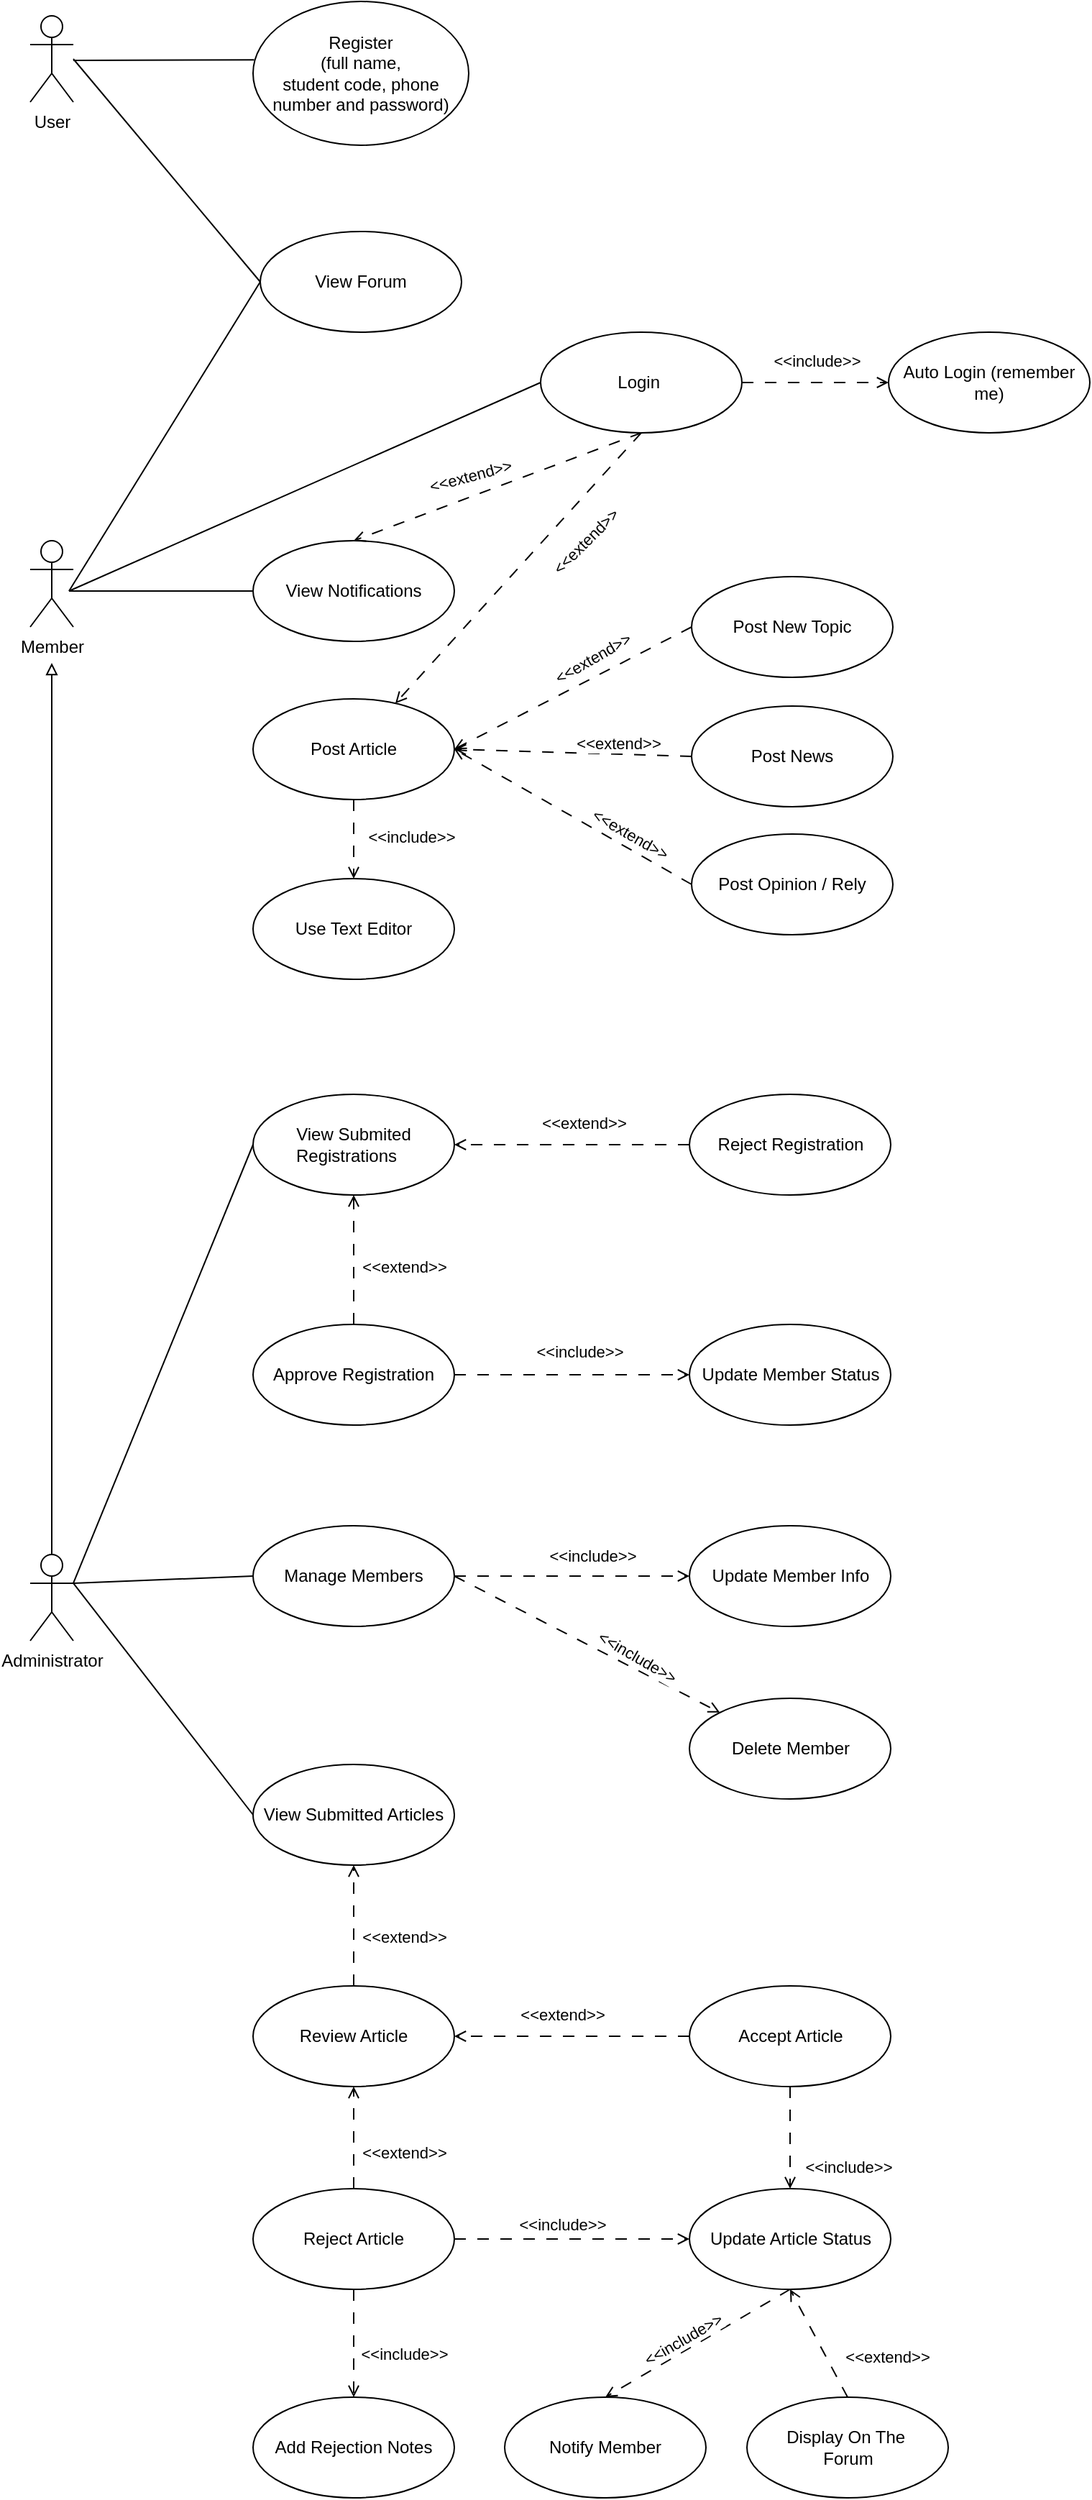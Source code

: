 <mxfile version="28.2.5">
  <diagram name="Trang-1" id="HNTyj46F1GqtxQFlg_Cn">
    <mxGraphModel dx="868" dy="522" grid="1" gridSize="10" guides="1" tooltips="1" connect="1" arrows="0" fold="1" page="1" pageScale="1" pageWidth="827" pageHeight="1169" math="0" shadow="0">
      <root>
        <mxCell id="0" />
        <mxCell id="1" parent="0" />
        <mxCell id="HEWgackupwn8UVRWg0lF-1" value="User" style="shape=umlActor;verticalLabelPosition=bottom;verticalAlign=top;html=1;" parent="1" vertex="1">
          <mxGeometry x="53" y="40" width="30" height="60" as="geometry" />
        </mxCell>
        <mxCell id="HEWgackupwn8UVRWg0lF-8" value="View Forum" style="ellipse;whiteSpace=wrap;html=1;" parent="1" vertex="1">
          <mxGeometry x="213" y="190.0" width="140" height="70" as="geometry" />
        </mxCell>
        <mxCell id="HEWgackupwn8UVRWg0lF-9" value="Member" style="shape=umlActor;verticalLabelPosition=bottom;verticalAlign=top;html=1;" parent="1" vertex="1">
          <mxGeometry x="53" y="405" width="30" height="60" as="geometry" />
        </mxCell>
        <mxCell id="HEWgackupwn8UVRWg0lF-22" value="" style="rounded=0;orthogonalLoop=1;jettySize=auto;html=1;dashed=1;dashPattern=8 8;endArrow=open;endFill=0;" parent="1" source="HEWgackupwn8UVRWg0lF-14" target="HEWgackupwn8UVRWg0lF-21" edge="1">
          <mxGeometry relative="1" as="geometry" />
        </mxCell>
        <mxCell id="HEWgackupwn8UVRWg0lF-23" value="&amp;lt;&amp;lt;include&amp;gt;&amp;gt;" style="edgeLabel;html=1;align=center;verticalAlign=middle;resizable=0;points=[];" parent="HEWgackupwn8UVRWg0lF-22" connectable="0" vertex="1">
          <mxGeometry x="-0.054" y="1" relative="1" as="geometry">
            <mxPoint x="39" as="offset" />
          </mxGeometry>
        </mxCell>
        <mxCell id="HEWgackupwn8UVRWg0lF-14" value="Post Article" style="ellipse;whiteSpace=wrap;html=1;" parent="1" vertex="1">
          <mxGeometry x="208" y="515.0" width="140" height="70" as="geometry" />
        </mxCell>
        <mxCell id="HEWgackupwn8UVRWg0lF-19" value="" style="rounded=0;orthogonalLoop=1;jettySize=auto;html=1;endArrow=open;endFill=0;dashed=1;dashPattern=8 8;exitX=0.5;exitY=1;exitDx=0;exitDy=0;" parent="1" source="HEWgackupwn8UVRWg0lF-17" target="HEWgackupwn8UVRWg0lF-14" edge="1">
          <mxGeometry relative="1" as="geometry" />
        </mxCell>
        <mxCell id="HEWgackupwn8UVRWg0lF-20" value="&amp;lt;&amp;lt;extend&amp;gt;&amp;gt;" style="edgeLabel;html=1;align=center;verticalAlign=middle;resizable=0;points=[];rotation=-45;" parent="HEWgackupwn8UVRWg0lF-19" connectable="0" vertex="1">
          <mxGeometry x="-0.362" y="1" relative="1" as="geometry">
            <mxPoint x="14" y="15" as="offset" />
          </mxGeometry>
        </mxCell>
        <mxCell id="M3UFUXGHAoAwoooWLNVl-4" style="rounded=0;orthogonalLoop=1;jettySize=auto;html=1;exitX=1;exitY=0.5;exitDx=0;exitDy=0;entryX=0;entryY=0.5;entryDx=0;entryDy=0;endArrow=open;endFill=0;dashed=1;dashPattern=8 8;" parent="1" source="HEWgackupwn8UVRWg0lF-17" target="M3UFUXGHAoAwoooWLNVl-3" edge="1">
          <mxGeometry relative="1" as="geometry" />
        </mxCell>
        <mxCell id="HEWgackupwn8UVRWg0lF-17" value="Login&amp;nbsp;" style="ellipse;whiteSpace=wrap;html=1;" parent="1" vertex="1">
          <mxGeometry x="408" y="260.0" width="140" height="70" as="geometry" />
        </mxCell>
        <mxCell id="HEWgackupwn8UVRWg0lF-21" value="Use Text Editor" style="ellipse;whiteSpace=wrap;html=1;" parent="1" vertex="1">
          <mxGeometry x="208" y="640.0" width="140" height="70" as="geometry" />
        </mxCell>
        <mxCell id="HEWgackupwn8UVRWg0lF-26" value="Administrator" style="shape=umlActor;verticalLabelPosition=bottom;verticalAlign=top;html=1;" parent="1" vertex="1">
          <mxGeometry x="53" y="1110" width="30" height="60" as="geometry" />
        </mxCell>
        <mxCell id="HEWgackupwn8UVRWg0lF-34" value="View Submitted Articles" style="ellipse;whiteSpace=wrap;html=1;" parent="1" vertex="1">
          <mxGeometry x="208" y="1256" width="140" height="70" as="geometry" />
        </mxCell>
        <mxCell id="jIO_isd8m2TgMxHJ60EW-5" value="Update Member Status" style="ellipse;whiteSpace=wrap;html=1;" parent="1" vertex="1">
          <mxGeometry x="511.51" y="950" width="140" height="70" as="geometry" />
        </mxCell>
        <mxCell id="s-5LJX6bSwBqANXuTdIL-1" value="Register&lt;div&gt;(full name, &lt;br/&gt;student code, phone number and password)&lt;/div&gt;" style="ellipse;whiteSpace=wrap;html=1;" parent="1" vertex="1">
          <mxGeometry x="208" y="30" width="150" height="100" as="geometry" />
        </mxCell>
        <mxCell id="s-5LJX6bSwBqANXuTdIL-5" value="" style="endArrow=none;html=1;rounded=0;entryX=0.005;entryY=0.406;entryDx=0;entryDy=0;entryPerimeter=0;" parent="1" target="s-5LJX6bSwBqANXuTdIL-1" edge="1">
          <mxGeometry width="50" height="50" relative="1" as="geometry">
            <mxPoint x="83" y="71" as="sourcePoint" />
            <mxPoint x="208" y="160" as="targetPoint" />
          </mxGeometry>
        </mxCell>
        <mxCell id="M3UFUXGHAoAwoooWLNVl-2" value="" style="endArrow=none;html=1;rounded=0;entryX=0;entryY=0.5;entryDx=0;entryDy=0;" parent="1" target="HEWgackupwn8UVRWg0lF-17" edge="1">
          <mxGeometry width="50" height="50" relative="1" as="geometry">
            <mxPoint x="80" y="440" as="sourcePoint" />
            <mxPoint x="219" y="574" as="targetPoint" />
          </mxGeometry>
        </mxCell>
        <mxCell id="M3UFUXGHAoAwoooWLNVl-3" value="Auto Login (remember me)" style="ellipse;whiteSpace=wrap;html=1;" parent="1" vertex="1">
          <mxGeometry x="650" y="260" width="140" height="70" as="geometry" />
        </mxCell>
        <mxCell id="M3UFUXGHAoAwoooWLNVl-5" value="&amp;lt;&amp;lt;include&amp;gt;&amp;gt;" style="edgeLabel;html=1;align=center;verticalAlign=middle;resizable=0;points=[];" parent="1" connectable="0" vertex="1">
          <mxGeometry x="600" y="280" as="geometry" />
        </mxCell>
        <mxCell id="M3UFUXGHAoAwoooWLNVl-6" value="Post New Topic" style="ellipse;whiteSpace=wrap;html=1;" parent="1" vertex="1">
          <mxGeometry x="513" y="430" width="140" height="70" as="geometry" />
        </mxCell>
        <mxCell id="M3UFUXGHAoAwoooWLNVl-7" value="Post News" style="ellipse;whiteSpace=wrap;html=1;" parent="1" vertex="1">
          <mxGeometry x="513" y="520" width="140" height="70" as="geometry" />
        </mxCell>
        <mxCell id="M3UFUXGHAoAwoooWLNVl-8" value="Post Opinion / Rely" style="ellipse;whiteSpace=wrap;html=1;" parent="1" vertex="1">
          <mxGeometry x="513" y="609" width="140" height="70" as="geometry" />
        </mxCell>
        <mxCell id="M3UFUXGHAoAwoooWLNVl-10" value="" style="endArrow=open;html=1;rounded=0;entryX=1;entryY=0.5;entryDx=0;entryDy=0;exitX=0;exitY=0.5;exitDx=0;exitDy=0;endFill=0;dashed=1;dashPattern=8 8;" parent="1" source="M3UFUXGHAoAwoooWLNVl-6" target="HEWgackupwn8UVRWg0lF-14" edge="1">
          <mxGeometry width="50" height="50" relative="1" as="geometry">
            <mxPoint x="468" y="539" as="sourcePoint" />
            <mxPoint x="378" y="498" as="targetPoint" />
          </mxGeometry>
        </mxCell>
        <mxCell id="M3UFUXGHAoAwoooWLNVl-11" value="" style="endArrow=open;html=1;rounded=0;entryX=1;entryY=0.5;entryDx=0;entryDy=0;exitX=0;exitY=0.5;exitDx=0;exitDy=0;endFill=0;dashed=1;dashPattern=8 8;" parent="1" source="M3UFUXGHAoAwoooWLNVl-7" target="HEWgackupwn8UVRWg0lF-14" edge="1">
          <mxGeometry width="50" height="50" relative="1" as="geometry">
            <mxPoint x="478" y="489" as="sourcePoint" />
            <mxPoint x="398" y="634" as="targetPoint" />
          </mxGeometry>
        </mxCell>
        <mxCell id="M3UFUXGHAoAwoooWLNVl-12" value="" style="endArrow=open;html=1;rounded=0;entryX=1;entryY=0.5;entryDx=0;entryDy=0;exitX=0;exitY=0.5;exitDx=0;exitDy=0;endFill=0;dashed=1;dashPattern=8 8;" parent="1" source="M3UFUXGHAoAwoooWLNVl-8" target="HEWgackupwn8UVRWg0lF-14" edge="1">
          <mxGeometry width="50" height="50" relative="1" as="geometry">
            <mxPoint x="498" y="549" as="sourcePoint" />
            <mxPoint x="418" y="694" as="targetPoint" />
          </mxGeometry>
        </mxCell>
        <mxCell id="M3UFUXGHAoAwoooWLNVl-13" value="&amp;lt;&amp;lt;extend&amp;gt;&amp;gt;" style="edgeLabel;html=1;align=center;verticalAlign=middle;resizable=0;points=[];rotation=-30;" parent="1" connectable="0" vertex="1">
          <mxGeometry x="438" y="480" as="geometry">
            <mxPoint x="1.414" y="8.485" as="offset" />
          </mxGeometry>
        </mxCell>
        <mxCell id="M3UFUXGHAoAwoooWLNVl-14" value="&amp;lt;&amp;lt;extend&amp;gt;&amp;gt;" style="edgeLabel;html=1;align=center;verticalAlign=middle;resizable=0;points=[];rotation=30;" parent="1" connectable="0" vertex="1">
          <mxGeometry x="470" y="609" as="geometry" />
        </mxCell>
        <mxCell id="M3UFUXGHAoAwoooWLNVl-15" value="&amp;lt;&amp;lt;extend&amp;gt;&amp;gt;" style="edgeLabel;html=1;align=center;verticalAlign=middle;resizable=0;points=[];rotation=0;" parent="1" connectable="0" vertex="1">
          <mxGeometry x="453" y="530" as="geometry">
            <mxPoint x="8.49" y="15.294" as="offset" />
          </mxGeometry>
        </mxCell>
        <mxCell id="M3UFUXGHAoAwoooWLNVl-16" value="" style="endArrow=none;html=1;rounded=0;entryX=0;entryY=0.5;entryDx=0;entryDy=0;" parent="1" target="HEWgackupwn8UVRWg0lF-8" edge="1">
          <mxGeometry width="50" height="50" relative="1" as="geometry">
            <mxPoint x="80" y="440" as="sourcePoint" />
            <mxPoint x="210.27" y="187.0" as="targetPoint" />
          </mxGeometry>
        </mxCell>
        <mxCell id="M3UFUXGHAoAwoooWLNVl-17" value="" style="endArrow=none;html=1;rounded=0;entryX=0;entryY=0.5;entryDx=0;entryDy=0;" parent="1" target="HEWgackupwn8UVRWg0lF-8" edge="1">
          <mxGeometry width="50" height="50" relative="1" as="geometry">
            <mxPoint x="83" y="70" as="sourcePoint" />
            <mxPoint x="261" y="190" as="targetPoint" />
          </mxGeometry>
        </mxCell>
        <mxCell id="M3UFUXGHAoAwoooWLNVl-18" value="View Notifications" style="ellipse;whiteSpace=wrap;html=1;" parent="1" vertex="1">
          <mxGeometry x="208" y="405" width="140" height="70" as="geometry" />
        </mxCell>
        <mxCell id="M3UFUXGHAoAwoooWLNVl-21" value="" style="endArrow=block;html=1;rounded=0;exitX=0.5;exitY=0;exitDx=0;exitDy=0;exitPerimeter=0;endFill=0;" parent="1" source="HEWgackupwn8UVRWg0lF-26" edge="1">
          <mxGeometry width="50" height="50" relative="1" as="geometry">
            <mxPoint x="203" y="690" as="sourcePoint" />
            <mxPoint x="68" y="490" as="targetPoint" />
          </mxGeometry>
        </mxCell>
        <mxCell id="GbFCbpSQIFyJFPpKxQWa-1" value="Approve Registration" style="ellipse;whiteSpace=wrap;html=1;" vertex="1" parent="1">
          <mxGeometry x="208" y="950" width="140" height="70" as="geometry" />
        </mxCell>
        <mxCell id="GbFCbpSQIFyJFPpKxQWa-2" value="Reject Registration" style="ellipse;whiteSpace=wrap;html=1;" vertex="1" parent="1">
          <mxGeometry x="511.51" y="790" width="140" height="70" as="geometry" />
        </mxCell>
        <mxCell id="GbFCbpSQIFyJFPpKxQWa-3" value="" style="rounded=0;orthogonalLoop=1;jettySize=auto;html=1;dashed=1;dashPattern=8 8;endArrow=open;endFill=0;entryX=0;entryY=0.5;entryDx=0;entryDy=0;exitX=1;exitY=0.5;exitDx=0;exitDy=0;" edge="1" parent="1" source="GbFCbpSQIFyJFPpKxQWa-1" target="jIO_isd8m2TgMxHJ60EW-5">
          <mxGeometry relative="1" as="geometry">
            <mxPoint x="588" y="880" as="sourcePoint" />
            <mxPoint x="588" y="936" as="targetPoint" />
          </mxGeometry>
        </mxCell>
        <mxCell id="GbFCbpSQIFyJFPpKxQWa-4" value="&amp;lt;&amp;lt;include&amp;gt;&amp;gt;" style="edgeLabel;html=1;align=center;verticalAlign=middle;resizable=0;points=[];" connectable="0" vertex="1" parent="GbFCbpSQIFyJFPpKxQWa-3">
          <mxGeometry x="-0.054" y="1" relative="1" as="geometry">
            <mxPoint x="9" y="-15" as="offset" />
          </mxGeometry>
        </mxCell>
        <mxCell id="GbFCbpSQIFyJFPpKxQWa-10" value="Delete Member" style="ellipse;whiteSpace=wrap;html=1;" vertex="1" parent="1">
          <mxGeometry x="511.51" y="1210" width="140" height="70" as="geometry" />
        </mxCell>
        <mxCell id="GbFCbpSQIFyJFPpKxQWa-11" value="Update Member Info" style="ellipse;whiteSpace=wrap;html=1;" vertex="1" parent="1">
          <mxGeometry x="511.51" y="1090" width="140" height="70" as="geometry" />
        </mxCell>
        <mxCell id="GbFCbpSQIFyJFPpKxQWa-12" value="Manage Members" style="ellipse;whiteSpace=wrap;html=1;" vertex="1" parent="1">
          <mxGeometry x="208" y="1090" width="140" height="70" as="geometry" />
        </mxCell>
        <mxCell id="GbFCbpSQIFyJFPpKxQWa-13" value="" style="rounded=0;orthogonalLoop=1;jettySize=auto;html=1;dashed=1;dashPattern=8 8;endArrow=open;endFill=0;exitX=1;exitY=0.5;exitDx=0;exitDy=0;entryX=0;entryY=0.5;entryDx=0;entryDy=0;" edge="1" parent="1" source="GbFCbpSQIFyJFPpKxQWa-12" target="GbFCbpSQIFyJFPpKxQWa-11">
          <mxGeometry relative="1" as="geometry">
            <mxPoint x="348" y="1124.66" as="sourcePoint" />
            <mxPoint x="478" y="1124.66" as="targetPoint" />
          </mxGeometry>
        </mxCell>
        <mxCell id="GbFCbpSQIFyJFPpKxQWa-14" value="&amp;lt;&amp;lt;include&amp;gt;&amp;gt;" style="edgeLabel;html=1;align=center;verticalAlign=middle;resizable=0;points=[];" connectable="0" vertex="1" parent="GbFCbpSQIFyJFPpKxQWa-13">
          <mxGeometry x="-0.054" y="1" relative="1" as="geometry">
            <mxPoint x="18" y="-13" as="offset" />
          </mxGeometry>
        </mxCell>
        <mxCell id="GbFCbpSQIFyJFPpKxQWa-15" value="" style="rounded=0;orthogonalLoop=1;jettySize=auto;html=1;dashed=1;dashPattern=8 8;endArrow=open;endFill=0;exitX=1;exitY=0.5;exitDx=0;exitDy=0;" edge="1" parent="1" source="GbFCbpSQIFyJFPpKxQWa-12" target="GbFCbpSQIFyJFPpKxQWa-10">
          <mxGeometry relative="1" as="geometry">
            <mxPoint x="423" y="1110" as="sourcePoint" />
            <mxPoint x="553" y="1110" as="targetPoint" />
          </mxGeometry>
        </mxCell>
        <mxCell id="GbFCbpSQIFyJFPpKxQWa-16" value="&amp;lt;&amp;lt;include&amp;gt;&amp;gt;" style="edgeLabel;html=1;align=center;verticalAlign=middle;resizable=0;points=[];rotation=30;" connectable="0" vertex="1" parent="GbFCbpSQIFyJFPpKxQWa-15">
          <mxGeometry x="-0.054" y="1" relative="1" as="geometry">
            <mxPoint x="39" y="12" as="offset" />
          </mxGeometry>
        </mxCell>
        <mxCell id="GbFCbpSQIFyJFPpKxQWa-17" value="Review Article" style="ellipse;whiteSpace=wrap;html=1;" vertex="1" parent="1">
          <mxGeometry x="208" y="1410" width="140" height="70" as="geometry" />
        </mxCell>
        <mxCell id="GbFCbpSQIFyJFPpKxQWa-18" value="Accept Article" style="ellipse;whiteSpace=wrap;html=1;" vertex="1" parent="1">
          <mxGeometry x="511.51" y="1410" width="140" height="70" as="geometry" />
        </mxCell>
        <mxCell id="GbFCbpSQIFyJFPpKxQWa-19" value="Reject Article" style="ellipse;whiteSpace=wrap;html=1;" vertex="1" parent="1">
          <mxGeometry x="208" y="1551" width="140" height="70" as="geometry" />
        </mxCell>
        <mxCell id="GbFCbpSQIFyJFPpKxQWa-20" value="" style="rounded=0;orthogonalLoop=1;jettySize=auto;html=1;dashed=1;dashPattern=8 8;endArrow=open;endFill=0;entryX=1;entryY=0.5;entryDx=0;entryDy=0;exitX=0;exitY=0.5;exitDx=0;exitDy=0;" edge="1" parent="1" source="GbFCbpSQIFyJFPpKxQWa-18" target="GbFCbpSQIFyJFPpKxQWa-17">
          <mxGeometry relative="1" as="geometry">
            <mxPoint x="393" y="1400" as="sourcePoint" />
            <mxPoint x="623" y="1503" as="targetPoint" />
          </mxGeometry>
        </mxCell>
        <mxCell id="GbFCbpSQIFyJFPpKxQWa-22" value="" style="rounded=0;orthogonalLoop=1;jettySize=auto;html=1;dashed=1;dashPattern=8 8;endArrow=open;endFill=0;entryX=0.5;entryY=1;entryDx=0;entryDy=0;" edge="1" parent="1" source="GbFCbpSQIFyJFPpKxQWa-19" target="GbFCbpSQIFyJFPpKxQWa-17">
          <mxGeometry relative="1" as="geometry">
            <mxPoint x="353.0" y="1480.0" as="sourcePoint" />
            <mxPoint x="378" y="1615" as="targetPoint" />
          </mxGeometry>
        </mxCell>
        <mxCell id="GbFCbpSQIFyJFPpKxQWa-24" value="&amp;lt;&amp;lt;extend&amp;gt;&amp;gt;" style="edgeLabel;html=1;align=center;verticalAlign=middle;resizable=0;points=[];rotation=0;" connectable="0" vertex="1" parent="1">
          <mxGeometry x="423" y="1430" as="geometry" />
        </mxCell>
        <mxCell id="GbFCbpSQIFyJFPpKxQWa-25" value="&amp;lt;&amp;lt;extend&amp;gt;&amp;gt;" style="edgeLabel;html=1;align=center;verticalAlign=middle;resizable=0;points=[];rotation=0;" connectable="0" vertex="1" parent="1">
          <mxGeometry x="313" y="1526" as="geometry" />
        </mxCell>
        <mxCell id="GbFCbpSQIFyJFPpKxQWa-26" value="Add Rejection Notes" style="ellipse;whiteSpace=wrap;html=1;" vertex="1" parent="1">
          <mxGeometry x="208" y="1696" width="140" height="70" as="geometry" />
        </mxCell>
        <mxCell id="GbFCbpSQIFyJFPpKxQWa-27" value="" style="rounded=0;orthogonalLoop=1;jettySize=auto;html=1;dashed=1;dashPattern=8 8;endArrow=open;endFill=0;exitX=0.5;exitY=1;exitDx=0;exitDy=0;entryX=0.5;entryY=0;entryDx=0;entryDy=0;" edge="1" parent="1" source="GbFCbpSQIFyJFPpKxQWa-19" target="GbFCbpSQIFyJFPpKxQWa-26">
          <mxGeometry relative="1" as="geometry">
            <mxPoint x="649" y="1651" as="sourcePoint" />
            <mxPoint x="553" y="1696" as="targetPoint" />
          </mxGeometry>
        </mxCell>
        <mxCell id="GbFCbpSQIFyJFPpKxQWa-28" value="&amp;lt;&amp;lt;include&amp;gt;&amp;gt;" style="edgeLabel;html=1;align=center;verticalAlign=middle;resizable=0;points=[];" connectable="0" vertex="1" parent="1">
          <mxGeometry x="313" y="1666" as="geometry" />
        </mxCell>
        <mxCell id="GbFCbpSQIFyJFPpKxQWa-29" value="Notify Member" style="ellipse;whiteSpace=wrap;html=1;" vertex="1" parent="1">
          <mxGeometry x="383" y="1696" width="140" height="70" as="geometry" />
        </mxCell>
        <mxCell id="GbFCbpSQIFyJFPpKxQWa-30" value="Update Article Status" style="ellipse;whiteSpace=wrap;html=1;" vertex="1" parent="1">
          <mxGeometry x="511.51" y="1551" width="140" height="70" as="geometry" />
        </mxCell>
        <mxCell id="GbFCbpSQIFyJFPpKxQWa-32" value="" style="rounded=0;orthogonalLoop=1;jettySize=auto;html=1;dashed=1;dashPattern=8 8;endArrow=open;endFill=0;exitX=0.5;exitY=1;exitDx=0;exitDy=0;" edge="1" parent="1" source="GbFCbpSQIFyJFPpKxQWa-18" target="GbFCbpSQIFyJFPpKxQWa-30">
          <mxGeometry relative="1" as="geometry">
            <mxPoint x="461.51" y="1666" as="sourcePoint" />
            <mxPoint x="461.51" y="1746" as="targetPoint" />
          </mxGeometry>
        </mxCell>
        <mxCell id="GbFCbpSQIFyJFPpKxQWa-33" value="" style="rounded=0;orthogonalLoop=1;jettySize=auto;html=1;dashed=1;dashPattern=8 8;endArrow=open;endFill=0;exitX=1;exitY=0.5;exitDx=0;exitDy=0;" edge="1" parent="1" source="GbFCbpSQIFyJFPpKxQWa-19" target="GbFCbpSQIFyJFPpKxQWa-30">
          <mxGeometry relative="1" as="geometry">
            <mxPoint x="473" y="1646" as="sourcePoint" />
            <mxPoint x="553" y="1686" as="targetPoint" />
          </mxGeometry>
        </mxCell>
        <mxCell id="GbFCbpSQIFyJFPpKxQWa-34" value="&amp;lt;&amp;lt;include&amp;gt;&amp;gt;" style="edgeLabel;html=1;align=center;verticalAlign=middle;resizable=0;points=[];rotation=0;" connectable="0" vertex="1" parent="1">
          <mxGeometry x="423" y="1576" as="geometry" />
        </mxCell>
        <mxCell id="GbFCbpSQIFyJFPpKxQWa-35" value="&amp;lt;&amp;lt;include&amp;gt;&amp;gt;" style="edgeLabel;html=1;align=center;verticalAlign=middle;resizable=0;points=[];" connectable="0" vertex="1" parent="1">
          <mxGeometry x="621.51" y="1536" as="geometry" />
        </mxCell>
        <mxCell id="GbFCbpSQIFyJFPpKxQWa-36" value="Display On The&amp;nbsp;&lt;div&gt;Forum&lt;/div&gt;" style="ellipse;whiteSpace=wrap;html=1;" vertex="1" parent="1">
          <mxGeometry x="551.51" y="1696" width="140" height="70" as="geometry" />
        </mxCell>
        <mxCell id="GbFCbpSQIFyJFPpKxQWa-38" value="&amp;lt;&amp;lt;extend&amp;gt;&amp;gt;" style="edgeLabel;html=1;align=center;verticalAlign=middle;resizable=0;points=[];" connectable="0" vertex="1" parent="1">
          <mxGeometry x="636.51" y="1666" as="geometry">
            <mxPoint x="12" y="2" as="offset" />
          </mxGeometry>
        </mxCell>
        <mxCell id="GbFCbpSQIFyJFPpKxQWa-40" value="" style="rounded=0;orthogonalLoop=1;jettySize=auto;html=1;dashed=1;dashPattern=8 8;endArrow=open;endFill=0;exitX=0.5;exitY=0;exitDx=0;exitDy=0;entryX=0.5;entryY=1;entryDx=0;entryDy=0;" edge="1" parent="1" source="GbFCbpSQIFyJFPpKxQWa-36" target="GbFCbpSQIFyJFPpKxQWa-30">
          <mxGeometry relative="1" as="geometry">
            <mxPoint x="521.51" y="1766" as="sourcePoint" />
            <mxPoint x="521.51" y="1846" as="targetPoint" />
          </mxGeometry>
        </mxCell>
        <mxCell id="GbFCbpSQIFyJFPpKxQWa-41" value="" style="rounded=0;orthogonalLoop=1;jettySize=auto;html=1;dashed=1;dashPattern=8 8;endArrow=open;endFill=0;exitX=0.5;exitY=1;exitDx=0;exitDy=0;entryX=0.5;entryY=0;entryDx=0;entryDy=0;" edge="1" parent="1" source="GbFCbpSQIFyJFPpKxQWa-30" target="GbFCbpSQIFyJFPpKxQWa-29">
          <mxGeometry relative="1" as="geometry">
            <mxPoint x="553" y="1716" as="sourcePoint" />
            <mxPoint x="633" y="1831" as="targetPoint" />
          </mxGeometry>
        </mxCell>
        <mxCell id="GbFCbpSQIFyJFPpKxQWa-42" value="&amp;lt;&amp;lt;include&amp;gt;&amp;gt;" style="edgeLabel;html=1;align=center;verticalAlign=middle;resizable=0;points=[];rotation=-30;" connectable="0" vertex="1" parent="1">
          <mxGeometry x="506.51" y="1656" as="geometry" />
        </mxCell>
        <mxCell id="GbFCbpSQIFyJFPpKxQWa-45" value="" style="endArrow=none;html=1;rounded=0;entryX=0;entryY=0.5;entryDx=0;entryDy=0;exitX=1;exitY=0.333;exitDx=0;exitDy=0;exitPerimeter=0;" edge="1" parent="1" source="HEWgackupwn8UVRWg0lF-26" target="GbFCbpSQIFyJFPpKxQWa-51">
          <mxGeometry width="50" height="50" relative="1" as="geometry">
            <mxPoint x="193" y="1425" as="sourcePoint" />
            <mxPoint x="323" y="1290" as="targetPoint" />
          </mxGeometry>
        </mxCell>
        <mxCell id="GbFCbpSQIFyJFPpKxQWa-46" value="" style="endArrow=none;html=1;rounded=0;entryX=0;entryY=0.5;entryDx=0;entryDy=0;exitX=1;exitY=0.333;exitDx=0;exitDy=0;exitPerimeter=0;" edge="1" parent="1" source="HEWgackupwn8UVRWg0lF-26" target="HEWgackupwn8UVRWg0lF-34">
          <mxGeometry width="50" height="50" relative="1" as="geometry">
            <mxPoint x="193" y="1755" as="sourcePoint" />
            <mxPoint x="323" y="1620" as="targetPoint" />
          </mxGeometry>
        </mxCell>
        <mxCell id="GbFCbpSQIFyJFPpKxQWa-48" value="" style="rounded=0;orthogonalLoop=1;jettySize=auto;html=1;dashed=1;dashPattern=8 8;endArrow=open;endFill=0;entryX=0.5;entryY=1;entryDx=0;entryDy=0;" edge="1" parent="1" source="GbFCbpSQIFyJFPpKxQWa-17" target="HEWgackupwn8UVRWg0lF-34">
          <mxGeometry relative="1" as="geometry">
            <mxPoint x="518" y="1456" as="sourcePoint" />
            <mxPoint x="383" y="1456" as="targetPoint" />
          </mxGeometry>
        </mxCell>
        <mxCell id="GbFCbpSQIFyJFPpKxQWa-49" value="&amp;lt;&amp;lt;extend&amp;gt;&amp;gt;" style="edgeLabel;html=1;align=center;verticalAlign=middle;resizable=0;points=[];rotation=0;" connectable="0" vertex="1" parent="1">
          <mxGeometry x="313" y="1376" as="geometry" />
        </mxCell>
        <mxCell id="GbFCbpSQIFyJFPpKxQWa-51" value="View Submited Registrations&lt;span style=&quot;white-space: pre;&quot;&gt;&#x9;&lt;/span&gt;" style="ellipse;whiteSpace=wrap;html=1;" vertex="1" parent="1">
          <mxGeometry x="208" y="790" width="140" height="70" as="geometry" />
        </mxCell>
        <mxCell id="GbFCbpSQIFyJFPpKxQWa-52" value="" style="rounded=0;orthogonalLoop=1;jettySize=auto;html=1;dashed=1;dashPattern=8 8;endArrow=open;endFill=0;exitX=0.5;exitY=0;exitDx=0;exitDy=0;entryX=0.5;entryY=1;entryDx=0;entryDy=0;" edge="1" parent="1" source="GbFCbpSQIFyJFPpKxQWa-1" target="GbFCbpSQIFyJFPpKxQWa-51">
          <mxGeometry relative="1" as="geometry">
            <mxPoint x="282.57" y="860" as="sourcePoint" />
            <mxPoint x="303" y="880" as="targetPoint" />
          </mxGeometry>
        </mxCell>
        <mxCell id="GbFCbpSQIFyJFPpKxQWa-54" value="" style="rounded=0;orthogonalLoop=1;jettySize=auto;html=1;dashed=1;dashPattern=8 8;endArrow=open;endFill=0;entryX=1;entryY=0.5;entryDx=0;entryDy=0;exitX=0;exitY=0.5;exitDx=0;exitDy=0;" edge="1" parent="1" source="GbFCbpSQIFyJFPpKxQWa-2" target="GbFCbpSQIFyJFPpKxQWa-51">
          <mxGeometry relative="1" as="geometry">
            <mxPoint x="403" y="920" as="sourcePoint" />
            <mxPoint x="403" y="1000" as="targetPoint" />
          </mxGeometry>
        </mxCell>
        <mxCell id="GbFCbpSQIFyJFPpKxQWa-56" value="&amp;lt;&amp;lt;extend&amp;gt;&amp;gt;" style="edgeLabel;html=1;align=center;verticalAlign=middle;resizable=0;points=[];rotation=0;" connectable="0" vertex="1" parent="1">
          <mxGeometry x="438" y="810" as="geometry" />
        </mxCell>
        <mxCell id="GbFCbpSQIFyJFPpKxQWa-57" value="" style="endArrow=none;html=1;rounded=0;entryX=0;entryY=0.5;entryDx=0;entryDy=0;exitX=1;exitY=0.333;exitDx=0;exitDy=0;exitPerimeter=0;" edge="1" parent="1" source="HEWgackupwn8UVRWg0lF-26" target="GbFCbpSQIFyJFPpKxQWa-12">
          <mxGeometry width="50" height="50" relative="1" as="geometry">
            <mxPoint x="83" y="1130" as="sourcePoint" />
            <mxPoint x="326" y="1155" as="targetPoint" />
          </mxGeometry>
        </mxCell>
        <mxCell id="GbFCbpSQIFyJFPpKxQWa-58" value="&amp;lt;&amp;lt;extend&amp;gt;&amp;gt;" style="edgeLabel;html=1;align=center;verticalAlign=middle;resizable=0;points=[];rotation=0;" connectable="0" vertex="1" parent="1">
          <mxGeometry x="313" y="910" as="geometry" />
        </mxCell>
        <mxCell id="GbFCbpSQIFyJFPpKxQWa-62" value="" style="endArrow=none;html=1;rounded=0;entryX=0;entryY=0.5;entryDx=0;entryDy=0;" edge="1" parent="1" target="M3UFUXGHAoAwoooWLNVl-18">
          <mxGeometry width="50" height="50" relative="1" as="geometry">
            <mxPoint x="80" y="440" as="sourcePoint" />
            <mxPoint x="380" y="370" as="targetPoint" />
          </mxGeometry>
        </mxCell>
        <mxCell id="GbFCbpSQIFyJFPpKxQWa-63" value="" style="rounded=0;orthogonalLoop=1;jettySize=auto;html=1;endArrow=open;endFill=0;dashed=1;dashPattern=8 8;entryX=0.5;entryY=0;entryDx=0;entryDy=0;exitX=0.5;exitY=1;exitDx=0;exitDy=0;" edge="1" parent="1" source="HEWgackupwn8UVRWg0lF-17" target="M3UFUXGHAoAwoooWLNVl-18">
          <mxGeometry relative="1" as="geometry">
            <mxPoint x="498" y="500" as="sourcePoint" />
            <mxPoint x="350" y="689" as="targetPoint" />
          </mxGeometry>
        </mxCell>
        <mxCell id="GbFCbpSQIFyJFPpKxQWa-64" value="&amp;lt;&amp;lt;extend&amp;gt;&amp;gt;" style="edgeLabel;html=1;align=center;verticalAlign=middle;resizable=0;points=[];rotation=-15;" connectable="0" vertex="1" parent="GbFCbpSQIFyJFPpKxQWa-63">
          <mxGeometry x="-0.362" y="1" relative="1" as="geometry">
            <mxPoint x="-56" y="5" as="offset" />
          </mxGeometry>
        </mxCell>
      </root>
    </mxGraphModel>
  </diagram>
</mxfile>
